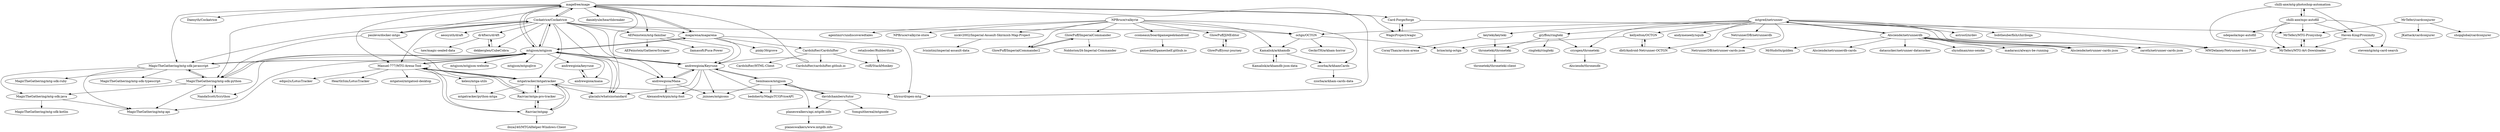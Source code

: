 digraph G {
"magefree/mage" -> "Cockatrice/Cockatrice"
"magefree/mage" -> "magarena/magarena"
"magefree/mage" -> "mtgjson/mtgjson"
"magefree/mage" -> "Card-Forge/forge"
"magefree/mage" -> "glacials/whatsinstandard"
"magefree/mage" -> "danielyule/hearthbreaker" ["e"=1]
"magefree/mage" -> "pauleve/docker-mtgo"
"magefree/mage" -> "andrewgioia/Keyrune"
"magefree/mage" -> "MagicTheGathering/mtg-sdk-javascript"
"magefree/mage" -> "Manuel-777/MTG-Arena-Tool"
"magefree/mage" -> "hlynurd/open-mtg"
"magefree/mage" -> "AEFeinstein/mtg-familiar"
"magefree/mage" -> "WagicProject/wagic"
"magefree/mage" -> "Daenyth/Cockatrice"
"magefree/mage" -> "MagicTheGathering/mtg-sdk-python"
"Cockatrice/Cockatrice" -> "magefree/mage"
"Cockatrice/Cockatrice" -> "mtgjson/mtgjson"
"Cockatrice/Cockatrice" -> "pauleve/docker-mtgo"
"Cockatrice/Cockatrice" -> "andrewgioia/Mana"
"Cockatrice/Cockatrice" -> "andrewgioia/Keyrune"
"Cockatrice/Cockatrice" -> "dr4fters/dr4ft"
"Cockatrice/Cockatrice" -> "AEFeinstein/mtg-familiar"
"Cockatrice/Cockatrice" -> "MagicTheGathering/mtg-sdk-javascript"
"Cockatrice/Cockatrice" -> "glacials/whatsinstandard"
"Cockatrice/Cockatrice" -> "octgn/OCTGN"
"Cockatrice/Cockatrice" -> "mtgatracker/mtgatracker"
"Cockatrice/Cockatrice" -> "dekkerglen/CubeCobra"
"Cockatrice/Cockatrice" -> "aeosynth/draft"
"Cockatrice/Cockatrice" -> "Manuel-777/MTG-Arena-Tool"
"Cockatrice/Cockatrice" -> "magarena/magarena"
"mtgred/netrunner" -> "Alsciende/netrunnerdb"
"mtgred/netrunner" -> "db0/Android-Netrunner-OCTGN"
"mtgred/netrunner" -> "gryffon/ringteki"
"mtgred/netrunner" -> "kellyelton/OCTGN"
"mtgred/netrunner" -> "astrostl/nrdev"
"mtgred/netrunner" -> "bobtheuberfish/chiriboga"
"mtgred/netrunner" -> "Alsciende/netrunner-cards-json"
"mtgred/netrunner" -> "octgn/OCTGN"
"mtgred/netrunner" -> "zaroth/netrunner-cards-json"
"mtgred/netrunner" -> "MWDelaney/Netrunner-Icon-Font"
"mtgred/netrunner" -> "cryogen/throneteki"
"mtgred/netrunner" -> "NetrunnerDB/netrunnerdb"
"mtgred/netrunner" -> "andymeneely/squib" ["e"=1]
"mtgred/netrunner" -> "NetrunnerDB/netrunner-cards-json"
"mtgred/netrunner" -> "keyteki/keyteki"
"NetrunnerDB/netrunnerdb" -> "NetrunnerDB/netrunner-cards-json"
"retailcoder/Rubberduck" -> "rolfl/StackMonkey"
"magarena/magarena" -> "magefree/mage"
"magarena/magarena" -> "Cardshifter/Cardshifter"
"magarena/magarena" -> "mtgjson/mtgjson"
"magarena/magarena" -> "pinky39/grove"
"magarena/magarena" -> "andrewgioia/Keyrune"
"magarena/magarena" -> "hlynurd/open-mtg"
"WagicProject/wagic" -> "Card-Forge/forge"
"Manuel-777/MTG-Arena-Tool" -> "mtgatracker/mtgatracker"
"Manuel-777/MTG-Arena-Tool" -> "Razviar/mtga-pro-tracker"
"Manuel-777/MTG-Arena-Tool" -> "Razviar/mtgap"
"Manuel-777/MTG-Arena-Tool" -> "mtgatool/mtgatool-desktop"
"Manuel-777/MTG-Arena-Tool" -> "kelesi/mtga-utils"
"Manuel-777/MTG-Arena-Tool" -> "edipo2s/LotusTracker"
"Manuel-777/MTG-Arena-Tool" -> "HearthSim/LotusTracker"
"Manuel-777/MTG-Arena-Tool" -> "mtgjson/mtgjson"
"pauleve/docker-mtgo" -> "Cockatrice/Cockatrice"
"pauleve/docker-mtgo" -> "MagicTheGathering/mtg-sdk-python"
"pauleve/docker-mtgo" -> "mtgatracker/mtgatracker"
"NPBruce/valkyrie" -> "GlowPuff/ImperialCommander"
"NPBruce/valkyrie" -> "agentmirv/undiscoveredtales"
"NPBruce/valkyrie" -> "Kamalisk/arkhamdb"
"NPBruce/valkyrie" -> "NPBruce/valkyrie-store"
"NPBruce/valkyrie" -> "GlowPuff/JiMEditor"
"NPBruce/valkyrie" -> "nickv2002/Imperial-Assault-Skirmish-Map-Project"
"NPBruce/valkyrie" -> "ccomeaux/boardgamegeek4android"
"NPBruce/valkyrie" -> "octgn/OCTGN"
"NPBruce/valkyrie" -> "GlowPuff/ImperialCommander2"
"NPBruce/valkyrie" -> "zzorba/ArkhamCards"
"zzorba/ArkhamCards" -> "zzorba/arkham-cards-data"
"Card-Forge/forge" -> "WagicProject/wagic"
"Card-Forge/forge" -> "MrTeferi/MTG-Proxyshop"
"Razviar/mtga-pro-tracker" -> "Manuel-777/MTG-Arena-Tool"
"Razviar/mtga-pro-tracker" -> "mtgatracker/mtgatracker"
"Razviar/mtga-pro-tracker" -> "Razviar/mtgap"
"chilli-axe/mtg-photoshop-automation" -> "chilli-axe/mpc-autofill"
"chilli-axe/mtg-photoshop-automation" -> "MrTeferi/MTG-Art-Downloader"
"chilli-axe/mtg-photoshop-automation" -> "Haven-King/Proximity"
"nickv2002/Imperial-Assault-Skirmish-Map-Project" -> "lvisintini/imperial-assault-data"
"mtgjson/mtgjson" -> "andrewgioia/Keyrune"
"mtgjson/mtgjson" -> "MagicTheGathering/mtg-sdk-python"
"mtgjson/mtgjson" -> "MagicTheGathering/mtg-api"
"mtgjson/mtgjson" -> "andrewgioia/Mana"
"mtgjson/mtgjson" -> "glacials/whatsinstandard"
"mtgjson/mtgjson" -> "mtgjson/mtgjson-website"
"mtgjson/mtgjson" -> "magarena/magarena"
"mtgjson/mtgjson" -> "MagicTheGathering/mtg-sdk-javascript"
"mtgjson/mtgjson" -> "Cockatrice/Cockatrice"
"mtgjson/mtgjson" -> "magefree/mage"
"mtgjson/mtgjson" -> "NandaScott/Scrython"
"mtgjson/mtgjson" -> "mtgjson/mtgsqlive"
"mtgjson/mtgjson" -> "andrewgioia/mana"
"mtgjson/mtgjson" -> "Manuel-777/MTG-Arena-Tool"
"mtgjson/mtgjson" -> "andrewgioia/keyrune"
"andrewgioia/Keyrune" -> "andrewgioia/Mana"
"andrewgioia/Keyrune" -> "AlexandreArpin/mtg-font"
"andrewgioia/Keyrune" -> "Sembiance/mtgjson"
"andrewgioia/Keyrune" -> "jninnes/mtgicons"
"andrewgioia/Keyrune" -> "glacials/whatsinstandard"
"andrewgioia/Keyrune" -> "mtgjson/mtgjson"
"andrewgioia/Keyrune" -> "bedoherty/MagicTCGPriceAPI"
"andrewgioia/mana" -> "andrewgioia/keyrune"
"Kamalisk/arkhamdb" -> "Kamalisk/arkhamdb-json-data"
"Kamalisk/arkhamdb" -> "zzorba/ArkhamCards"
"MagicTheGathering/mtg-sdk-javascript" -> "MagicTheGathering/mtg-api"
"MagicTheGathering/mtg-sdk-javascript" -> "MagicTheGathering/mtg-sdk-python"
"MagicTheGathering/mtg-sdk-javascript" -> "MagicTheGathering/mtg-sdk-typescript"
"MagicTheGathering/mtg-sdk-javascript" -> "MagicTheGathering/mtg-sdk-java"
"MagicTheGathering/mtg-sdk-javascript" -> "mtgjson/mtgjson"
"MagicTheGathering/mtg-sdk-javascript" -> "MagicTheGathering/mtg-sdk-ruby"
"Sembiance/mtgjson" -> "planeswalkers/api.mtgdb.info"
"Sembiance/mtgjson" -> "davidchambers/tutor"
"Sembiance/mtgjson" -> "andrewgioia/Keyrune"
"Sembiance/mtgjson" -> "bedoherty/MagicTCGPriceAPI"
"Sembiance/mtgjson" -> "jninnes/mtgicons"
"kelesi/mtga-utils" -> "mtgatracker/python-mtga"
"Razviar/mtgap" -> "Razviar/mtga-pro-tracker"
"Razviar/mtgap" -> "Manuel-777/MTG-Arena-Tool"
"Razviar/mtgap" -> "mtgatracker/mtgatracker"
"Razviar/mtgap" -> "ibiza240/MTGAHelper-Windows-Client"
"kellyelton/OCTGN" -> "db0/Android-Netrunner-OCTGN"
"kellyelton/OCTGN" -> "brine/mtg-octgn"
"mtgatracker/mtgatracker" -> "Manuel-777/MTG-Arena-Tool"
"mtgatracker/mtgatracker" -> "Razviar/mtga-pro-tracker"
"mtgatracker/mtgatracker" -> "mtgatracker/python-mtga"
"mtgatracker/mtgatracker" -> "Razviar/mtgap"
"mtgatracker/mtgatracker" -> "hlynurd/open-mtg"
"mtgatracker/mtgatracker" -> "glacials/whatsinstandard"
"AEFeinstein/mtg-familiar" -> "andrewgioia/Keyrune"
"AEFeinstein/mtg-familiar" -> "llamasoft/Puca-Power"
"AEFeinstein/mtg-familiar" -> "AEFeinstein/GathererScraper"
"andrewgioia/Mana" -> "andrewgioia/Keyrune"
"andrewgioia/Mana" -> "AlexandreArpin/mtg-font"
"andrewgioia/Mana" -> "jninnes/mtgicons"
"planeswalkers/api.mtgdb.info" -> "planeswalkers/www.mtgdb.info"
"ccomeaux/boardgamegeek4android" -> "gameshelf/gameshelf.github.io"
"MagicTheGathering/mtg-sdk-python" -> "NandaScott/Scrython"
"MagicTheGathering/mtg-sdk-python" -> "MagicTheGathering/mtg-sdk-java"
"MagicTheGathering/mtg-sdk-python" -> "mtgjson/mtgjson"
"MagicTheGathering/mtg-sdk-python" -> "MagicTheGathering/mtg-sdk-javascript"
"MagicTheGathering/mtg-sdk-python" -> "MagicTheGathering/mtg-api"
"throneteki/throneteki" -> "throneteki/throneteki-client"
"dr4fters/dr4ft" -> "dekkerglen/CubeCobra"
"dr4fters/dr4ft" -> "taw/magic-sealed-data"
"GlowPuff/ImperialCommander" -> "Noldorion/IA-Imperial-Commander"
"GlowPuff/ImperialCommander" -> "GlowPuff/ImperialCommander2"
"GlowPuff/ImperialCommander2" -> "GlowPuff/ImperialCommander"
"keyteki/keyteki" -> "CorayThan/archon-arena"
"keyteki/keyteki" -> "throneteki/throneteki"
"chilli-axe/mpc-autofill" -> "chilli-axe/mtg-photoshop-automation"
"chilli-axe/mpc-autofill" -> "Haven-King/Proximity"
"chilli-axe/mpc-autofill" -> "MrTeferi/MTG-Proxyshop"
"chilli-axe/mpc-autofill" -> "MrTeferi/MTG-Art-Downloader"
"chilli-axe/mpc-autofill" -> "stevemtg/mtg-card-search"
"chilli-axe/mpc-autofill" -> "ndepaola/mpc-autofill"
"octgn/OCTGN" -> "GeckoTH/arkham-horror"
"octgn/OCTGN" -> "brine/mtg-octgn"
"octgn/OCTGN" -> "Kamalisk/arkhamdb"
"Alsciende/netrunnerdb" -> "Alsciende/netrunner-cards-json"
"Alsciende/netrunnerdb" -> "mtgred/netrunner"
"Alsciende/netrunnerdb" -> "MWDelaney/Netrunner-Icon-Font"
"Alsciende/netrunnerdb" -> "zaroth/netrunner-cards-json"
"Alsciende/netrunnerdb" -> "Alsciende/netrunnerdb-cards"
"Alsciende/netrunnerdb" -> "datasucker/netrunner-datasucker"
"Alsciende/netrunnerdb" -> "shyndman/ono-sendai"
"Alsciende/netrunnerdb" -> "madarasz/always-be-running"
"Alsciende/netrunnerdb" -> "MrHuds0n/golden"
"db0/Android-Netrunner-OCTGN" -> "kellyelton/OCTGN"
"Cardshifter/Cardshifter" -> "rolfl/StackMonkey"
"Cardshifter/Cardshifter" -> "Cardshifter/cardshifter.github.io"
"Cardshifter/Cardshifter" -> "Cardshifter/HTML-Client"
"MrTeferi/MTG-Art-Downloader" -> "MrTeferi/MTG-Proxyshop"
"MrTeferi/cardconjurer" -> "JKattack/cardconjurer"
"MrTeferi/cardconjurer" -> "shopglobal/cardconjurer"
"MrTeferi/cardconjurer" -> "MrTeferi/MTG-Proxyshop"
"dekkerglen/CubeCobra" -> "dr4fters/dr4ft"
"andrewgioia/keyrune" -> "andrewgioia/mana"
"NandaScott/Scrython" -> "MagicTheGathering/mtg-sdk-python"
"MagicTheGathering/mtg-sdk-java" -> "MagicTheGathering/mtg-api"
"MagicTheGathering/mtg-sdk-java" -> "MagicTheGathering/mtg-sdk-kotlin"
"davidchambers/tutor" -> "Sembiance/mtgjson"
"davidchambers/tutor" -> "planeswalkers/api.mtgdb.info"
"davidchambers/tutor" -> "Yomguithereal/mtgnode"
"gryffon/ringteki" -> "throneteki/throneteki"
"gryffon/ringteki" -> "ringteki/ringteki"
"gryffon/ringteki" -> "cryogen/throneteki"
"GlowPuff/JiMEditor" -> "GlowPuff/your-journey"
"GlowPuff/your-journey" -> "GlowPuff/JiMEditor"
"cryogen/throneteki" -> "Alsciende/thronesdb"
"Alsciende/netrunner-cards-json" -> "Alsciende/netrunnerdb"
"Haven-King/Proximity" -> "stevemtg/mtg-card-search"
"Haven-King/Proximity" -> "MrTeferi/MTG-Art-Downloader"
"Kamalisk/arkhamdb-json-data" -> "Kamalisk/arkhamdb"
"MrTeferi/MTG-Proxyshop" -> "MrTeferi/MTG-Art-Downloader"
"magefree/mage" ["l"="-34.614,-16.668"]
"Cockatrice/Cockatrice" ["l"="-34.566,-16.646"]
"magarena/magarena" ["l"="-34.559,-16.67"]
"mtgjson/mtgjson" ["l"="-34.59,-16.677"]
"Card-Forge/forge" ["l"="-34.709,-16.663"]
"glacials/whatsinstandard" ["l"="-34.575,-16.689"]
"danielyule/hearthbreaker" ["l"="-35.396,-16.532"]
"pauleve/docker-mtgo" ["l"="-34.596,-16.646"]
"andrewgioia/Keyrune" ["l"="-34.542,-16.684"]
"MagicTheGathering/mtg-sdk-javascript" ["l"="-34.619,-16.628"]
"Manuel-777/MTG-Arena-Tool" ["l"="-34.612,-16.724"]
"hlynurd/open-mtg" ["l"="-34.595,-16.698"]
"AEFeinstein/mtg-familiar" ["l"="-34.57,-16.618"]
"WagicProject/wagic" ["l"="-34.685,-16.652"]
"Daenyth/Cockatrice" ["l"="-34.667,-16.686"]
"MagicTheGathering/mtg-sdk-python" ["l"="-34.626,-16.643"]
"andrewgioia/Mana" ["l"="-34.547,-16.701"]
"dr4fters/dr4ft" ["l"="-34.52,-16.613"]
"octgn/OCTGN" ["l"="-34.493,-16.5"]
"mtgatracker/mtgatracker" ["l"="-34.618,-16.705"]
"dekkerglen/CubeCobra" ["l"="-34.536,-16.602"]
"aeosynth/draft" ["l"="-34.529,-16.634"]
"mtgred/netrunner" ["l"="-34.509,-16.387"]
"Alsciende/netrunnerdb" ["l"="-34.55,-16.362"]
"db0/Android-Netrunner-OCTGN" ["l"="-34.529,-16.415"]
"gryffon/ringteki" ["l"="-34.477,-16.343"]
"kellyelton/OCTGN" ["l"="-34.513,-16.43"]
"astrostl/nrdev" ["l"="-34.484,-16.378"]
"bobtheuberfish/chiriboga" ["l"="-34.5,-16.359"]
"Alsciende/netrunner-cards-json" ["l"="-34.546,-16.383"]
"zaroth/netrunner-cards-json" ["l"="-34.532,-16.373"]
"MWDelaney/Netrunner-Icon-Font" ["l"="-34.525,-16.357"]
"cryogen/throneteki" ["l"="-34.469,-16.364"]
"NetrunnerDB/netrunnerdb" ["l"="-34.477,-16.396"]
"andymeneely/squib" ["l"="8.536,-30.504"]
"NetrunnerDB/netrunner-cards-json" ["l"="-34.491,-16.403"]
"keyteki/keyteki" ["l"="-34.507,-16.33"]
"retailcoder/Rubberduck" ["l"="-34.414,-16.668"]
"rolfl/StackMonkey" ["l"="-34.445,-16.665"]
"Cardshifter/Cardshifter" ["l"="-34.484,-16.664"]
"pinky39/grove" ["l"="-34.515,-16.663"]
"Razviar/mtga-pro-tracker" ["l"="-34.632,-16.736"]
"Razviar/mtgap" ["l"="-34.649,-16.727"]
"mtgatool/mtgatool-desktop" ["l"="-34.627,-16.773"]
"kelesi/mtga-utils" ["l"="-34.607,-16.764"]
"edipo2s/LotusTracker" ["l"="-34.595,-16.752"]
"HearthSim/LotusTracker" ["l"="-34.634,-16.756"]
"NPBruce/valkyrie" ["l"="-34.41,-16.493"]
"GlowPuff/ImperialCommander" ["l"="-34.392,-16.463"]
"agentmirv/undiscoveredtales" ["l"="-34.42,-16.515"]
"Kamalisk/arkhamdb" ["l"="-34.451,-16.487"]
"NPBruce/valkyrie-store" ["l"="-34.404,-16.513"]
"GlowPuff/JiMEditor" ["l"="-34.377,-16.504"]
"nickv2002/Imperial-Assault-Skirmish-Map-Project" ["l"="-34.388,-16.525"]
"ccomeaux/boardgamegeek4android" ["l"="-34.356,-16.479"]
"GlowPuff/ImperialCommander2" ["l"="-34.388,-16.478"]
"zzorba/ArkhamCards" ["l"="-34.426,-16.469"]
"zzorba/arkham-cards-data" ["l"="-34.421,-16.448"]
"MrTeferi/MTG-Proxyshop" ["l"="-34.776,-16.663"]
"chilli-axe/mtg-photoshop-automation" ["l"="-34.825,-16.642"]
"chilli-axe/mpc-autofill" ["l"="-34.806,-16.642"]
"MrTeferi/MTG-Art-Downloader" ["l"="-34.8,-16.656"]
"Haven-King/Proximity" ["l"="-34.822,-16.656"]
"lvisintini/imperial-assault-data" ["l"="-34.37,-16.541"]
"MagicTheGathering/mtg-api" ["l"="-34.604,-16.624"]
"mtgjson/mtgjson-website" ["l"="-34.586,-16.714"]
"NandaScott/Scrython" ["l"="-34.645,-16.657"]
"mtgjson/mtgsqlive" ["l"="-34.635,-16.689"]
"andrewgioia/mana" ["l"="-34.567,-16.72"]
"andrewgioia/keyrune" ["l"="-34.57,-16.737"]
"AlexandreArpin/mtg-font" ["l"="-34.532,-16.72"]
"Sembiance/mtgjson" ["l"="-34.499,-16.719"]
"jninnes/mtgicons" ["l"="-34.52,-16.705"]
"bedoherty/MagicTCGPriceAPI" ["l"="-34.499,-16.696"]
"Kamalisk/arkhamdb-json-data" ["l"="-34.459,-16.469"]
"MagicTheGathering/mtg-sdk-typescript" ["l"="-34.653,-16.613"]
"MagicTheGathering/mtg-sdk-java" ["l"="-34.624,-16.605"]
"MagicTheGathering/mtg-sdk-ruby" ["l"="-34.646,-16.593"]
"planeswalkers/api.mtgdb.info" ["l"="-34.464,-16.732"]
"davidchambers/tutor" ["l"="-34.477,-16.747"]
"mtgatracker/python-mtga" ["l"="-34.611,-16.746"]
"ibiza240/MTGAHelper-Windows-Client" ["l"="-34.678,-16.747"]
"brine/mtg-octgn" ["l"="-34.505,-16.465"]
"llamasoft/Puca-Power" ["l"="-34.564,-16.581"]
"AEFeinstein/GathererScraper" ["l"="-34.578,-16.593"]
"planeswalkers/www.mtgdb.info" ["l"="-34.44,-16.738"]
"gameshelf/gameshelf.github.io" ["l"="-34.329,-16.473"]
"throneteki/throneteki" ["l"="-34.484,-16.315"]
"throneteki/throneteki-client" ["l"="-34.476,-16.296"]
"taw/magic-sealed-data" ["l"="-34.499,-16.601"]
"Noldorion/IA-Imperial-Commander" ["l"="-34.378,-16.445"]
"CorayThan/archon-arena" ["l"="-34.515,-16.303"]
"stevemtg/mtg-card-search" ["l"="-34.813,-16.663"]
"ndepaola/mpc-autofill" ["l"="-34.82,-16.619"]
"GeckoTH/arkham-horror" ["l"="-34.517,-16.501"]
"Alsciende/netrunnerdb-cards" ["l"="-34.547,-16.342"]
"datasucker/netrunner-datasucker" ["l"="-34.575,-16.371"]
"shyndman/ono-sendai" ["l"="-34.583,-16.355"]
"madarasz/always-be-running" ["l"="-34.57,-16.344"]
"MrHuds0n/golden" ["l"="-34.559,-16.335"]
"Cardshifter/cardshifter.github.io" ["l"="-34.464,-16.669"]
"Cardshifter/HTML-Client" ["l"="-34.464,-16.651"]
"MrTeferi/cardconjurer" ["l"="-34.798,-16.689"]
"JKattack/cardconjurer" ["l"="-34.806,-16.71"]
"shopglobal/cardconjurer" ["l"="-34.82,-16.697"]
"MagicTheGathering/mtg-sdk-kotlin" ["l"="-34.63,-16.575"]
"Yomguithereal/mtgnode" ["l"="-34.46,-16.773"]
"ringteki/ringteki" ["l"="-34.459,-16.326"]
"GlowPuff/your-journey" ["l"="-34.36,-16.511"]
"Alsciende/thronesdb" ["l"="-34.444,-16.356"]
}